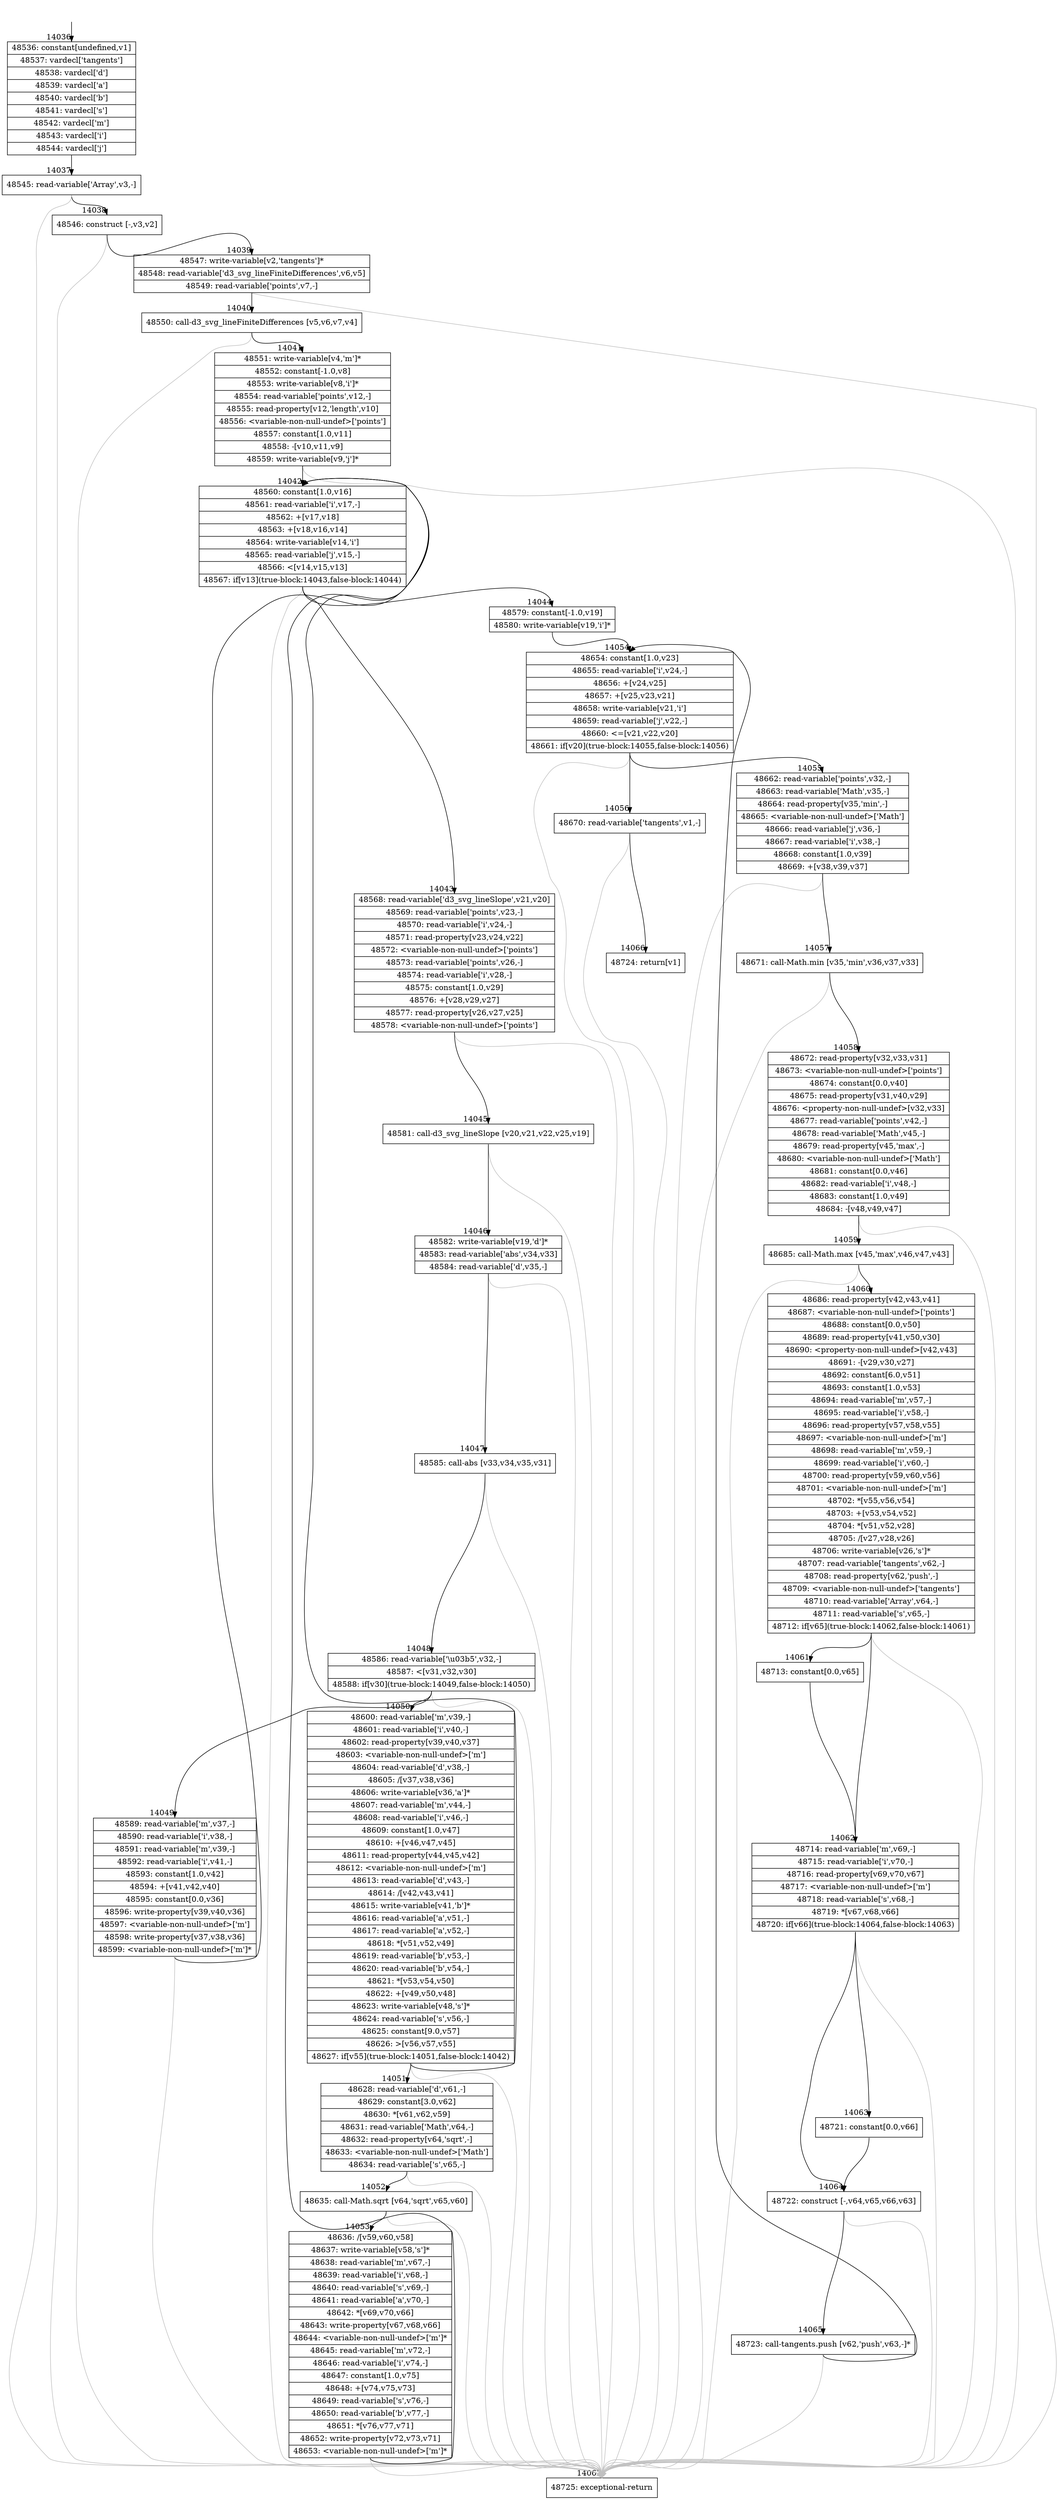 digraph {
rankdir="TD"
BB_entry1296[shape=none,label=""];
BB_entry1296 -> BB14036 [tailport=s, headport=n, headlabel="    14036"]
BB14036 [shape=record label="{48536: constant[undefined,v1]|48537: vardecl['tangents']|48538: vardecl['d']|48539: vardecl['a']|48540: vardecl['b']|48541: vardecl['s']|48542: vardecl['m']|48543: vardecl['i']|48544: vardecl['j']}" ] 
BB14036 -> BB14037 [tailport=s, headport=n, headlabel="      14037"]
BB14037 [shape=record label="{48545: read-variable['Array',v3,-]}" ] 
BB14037 -> BB14038 [tailport=s, headport=n, headlabel="      14038"]
BB14037 -> BB14067 [tailport=s, headport=n, color=gray, headlabel="      14067"]
BB14038 [shape=record label="{48546: construct [-,v3,v2]}" ] 
BB14038 -> BB14039 [tailport=s, headport=n, headlabel="      14039"]
BB14038 -> BB14067 [tailport=s, headport=n, color=gray]
BB14039 [shape=record label="{48547: write-variable[v2,'tangents']*|48548: read-variable['d3_svg_lineFiniteDifferences',v6,v5]|48549: read-variable['points',v7,-]}" ] 
BB14039 -> BB14040 [tailport=s, headport=n, headlabel="      14040"]
BB14039 -> BB14067 [tailport=s, headport=n, color=gray]
BB14040 [shape=record label="{48550: call-d3_svg_lineFiniteDifferences [v5,v6,v7,v4]}" ] 
BB14040 -> BB14041 [tailport=s, headport=n, headlabel="      14041"]
BB14040 -> BB14067 [tailport=s, headport=n, color=gray]
BB14041 [shape=record label="{48551: write-variable[v4,'m']*|48552: constant[-1.0,v8]|48553: write-variable[v8,'i']*|48554: read-variable['points',v12,-]|48555: read-property[v12,'length',v10]|48556: \<variable-non-null-undef\>['points']|48557: constant[1.0,v11]|48558: -[v10,v11,v9]|48559: write-variable[v9,'j']*}" ] 
BB14041 -> BB14042 [tailport=s, headport=n, headlabel="      14042"]
BB14041 -> BB14067 [tailport=s, headport=n, color=gray]
BB14042 [shape=record label="{48560: constant[1.0,v16]|48561: read-variable['i',v17,-]|48562: +[v17,v18]|48563: +[v18,v16,v14]|48564: write-variable[v14,'i']|48565: read-variable['j',v15,-]|48566: \<[v14,v15,v13]|48567: if[v13](true-block:14043,false-block:14044)}" ] 
BB14042 -> BB14043 [tailport=s, headport=n, headlabel="      14043"]
BB14042 -> BB14044 [tailport=s, headport=n, headlabel="      14044"]
BB14042 -> BB14067 [tailport=s, headport=n, color=gray]
BB14043 [shape=record label="{48568: read-variable['d3_svg_lineSlope',v21,v20]|48569: read-variable['points',v23,-]|48570: read-variable['i',v24,-]|48571: read-property[v23,v24,v22]|48572: \<variable-non-null-undef\>['points']|48573: read-variable['points',v26,-]|48574: read-variable['i',v28,-]|48575: constant[1.0,v29]|48576: +[v28,v29,v27]|48577: read-property[v26,v27,v25]|48578: \<variable-non-null-undef\>['points']}" ] 
BB14043 -> BB14045 [tailport=s, headport=n, headlabel="      14045"]
BB14043 -> BB14067 [tailport=s, headport=n, color=gray]
BB14044 [shape=record label="{48579: constant[-1.0,v19]|48580: write-variable[v19,'i']*}" ] 
BB14044 -> BB14054 [tailport=s, headport=n, headlabel="      14054"]
BB14045 [shape=record label="{48581: call-d3_svg_lineSlope [v20,v21,v22,v25,v19]}" ] 
BB14045 -> BB14046 [tailport=s, headport=n, headlabel="      14046"]
BB14045 -> BB14067 [tailport=s, headport=n, color=gray]
BB14046 [shape=record label="{48582: write-variable[v19,'d']*|48583: read-variable['abs',v34,v33]|48584: read-variable['d',v35,-]}" ] 
BB14046 -> BB14047 [tailport=s, headport=n, headlabel="      14047"]
BB14046 -> BB14067 [tailport=s, headport=n, color=gray]
BB14047 [shape=record label="{48585: call-abs [v33,v34,v35,v31]}" ] 
BB14047 -> BB14048 [tailport=s, headport=n, headlabel="      14048"]
BB14047 -> BB14067 [tailport=s, headport=n, color=gray]
BB14048 [shape=record label="{48586: read-variable['\\u03b5',v32,-]|48587: \<[v31,v32,v30]|48588: if[v30](true-block:14049,false-block:14050)}" ] 
BB14048 -> BB14049 [tailport=s, headport=n, headlabel="      14049"]
BB14048 -> BB14050 [tailport=s, headport=n, headlabel="      14050"]
BB14048 -> BB14067 [tailport=s, headport=n, color=gray]
BB14049 [shape=record label="{48589: read-variable['m',v37,-]|48590: read-variable['i',v38,-]|48591: read-variable['m',v39,-]|48592: read-variable['i',v41,-]|48593: constant[1.0,v42]|48594: +[v41,v42,v40]|48595: constant[0.0,v36]|48596: write-property[v39,v40,v36]|48597: \<variable-non-null-undef\>['m']|48598: write-property[v37,v38,v36]|48599: \<variable-non-null-undef\>['m']*}" ] 
BB14049 -> BB14042 [tailport=s, headport=n]
BB14049 -> BB14067 [tailport=s, headport=n, color=gray]
BB14050 [shape=record label="{48600: read-variable['m',v39,-]|48601: read-variable['i',v40,-]|48602: read-property[v39,v40,v37]|48603: \<variable-non-null-undef\>['m']|48604: read-variable['d',v38,-]|48605: /[v37,v38,v36]|48606: write-variable[v36,'a']*|48607: read-variable['m',v44,-]|48608: read-variable['i',v46,-]|48609: constant[1.0,v47]|48610: +[v46,v47,v45]|48611: read-property[v44,v45,v42]|48612: \<variable-non-null-undef\>['m']|48613: read-variable['d',v43,-]|48614: /[v42,v43,v41]|48615: write-variable[v41,'b']*|48616: read-variable['a',v51,-]|48617: read-variable['a',v52,-]|48618: *[v51,v52,v49]|48619: read-variable['b',v53,-]|48620: read-variable['b',v54,-]|48621: *[v53,v54,v50]|48622: +[v49,v50,v48]|48623: write-variable[v48,'s']*|48624: read-variable['s',v56,-]|48625: constant[9.0,v57]|48626: \>[v56,v57,v55]|48627: if[v55](true-block:14051,false-block:14042)}" ] 
BB14050 -> BB14051 [tailport=s, headport=n, headlabel="      14051"]
BB14050 -> BB14042 [tailport=s, headport=n]
BB14050 -> BB14067 [tailport=s, headport=n, color=gray]
BB14051 [shape=record label="{48628: read-variable['d',v61,-]|48629: constant[3.0,v62]|48630: *[v61,v62,v59]|48631: read-variable['Math',v64,-]|48632: read-property[v64,'sqrt',-]|48633: \<variable-non-null-undef\>['Math']|48634: read-variable['s',v65,-]}" ] 
BB14051 -> BB14052 [tailport=s, headport=n, headlabel="      14052"]
BB14051 -> BB14067 [tailport=s, headport=n, color=gray]
BB14052 [shape=record label="{48635: call-Math.sqrt [v64,'sqrt',v65,v60]}" ] 
BB14052 -> BB14053 [tailport=s, headport=n, headlabel="      14053"]
BB14052 -> BB14067 [tailport=s, headport=n, color=gray]
BB14053 [shape=record label="{48636: /[v59,v60,v58]|48637: write-variable[v58,'s']*|48638: read-variable['m',v67,-]|48639: read-variable['i',v68,-]|48640: read-variable['s',v69,-]|48641: read-variable['a',v70,-]|48642: *[v69,v70,v66]|48643: write-property[v67,v68,v66]|48644: \<variable-non-null-undef\>['m']*|48645: read-variable['m',v72,-]|48646: read-variable['i',v74,-]|48647: constant[1.0,v75]|48648: +[v74,v75,v73]|48649: read-variable['s',v76,-]|48650: read-variable['b',v77,-]|48651: *[v76,v77,v71]|48652: write-property[v72,v73,v71]|48653: \<variable-non-null-undef\>['m']*}" ] 
BB14053 -> BB14042 [tailport=s, headport=n]
BB14053 -> BB14067 [tailport=s, headport=n, color=gray]
BB14054 [shape=record label="{48654: constant[1.0,v23]|48655: read-variable['i',v24,-]|48656: +[v24,v25]|48657: +[v25,v23,v21]|48658: write-variable[v21,'i']|48659: read-variable['j',v22,-]|48660: \<=[v21,v22,v20]|48661: if[v20](true-block:14055,false-block:14056)}" ] 
BB14054 -> BB14055 [tailport=s, headport=n, headlabel="      14055"]
BB14054 -> BB14056 [tailport=s, headport=n, headlabel="      14056"]
BB14054 -> BB14067 [tailport=s, headport=n, color=gray]
BB14055 [shape=record label="{48662: read-variable['points',v32,-]|48663: read-variable['Math',v35,-]|48664: read-property[v35,'min',-]|48665: \<variable-non-null-undef\>['Math']|48666: read-variable['j',v36,-]|48667: read-variable['i',v38,-]|48668: constant[1.0,v39]|48669: +[v38,v39,v37]}" ] 
BB14055 -> BB14057 [tailport=s, headport=n, headlabel="      14057"]
BB14055 -> BB14067 [tailport=s, headport=n, color=gray]
BB14056 [shape=record label="{48670: read-variable['tangents',v1,-]}" ] 
BB14056 -> BB14066 [tailport=s, headport=n, headlabel="      14066"]
BB14056 -> BB14067 [tailport=s, headport=n, color=gray]
BB14057 [shape=record label="{48671: call-Math.min [v35,'min',v36,v37,v33]}" ] 
BB14057 -> BB14058 [tailport=s, headport=n, headlabel="      14058"]
BB14057 -> BB14067 [tailport=s, headport=n, color=gray]
BB14058 [shape=record label="{48672: read-property[v32,v33,v31]|48673: \<variable-non-null-undef\>['points']|48674: constant[0.0,v40]|48675: read-property[v31,v40,v29]|48676: \<property-non-null-undef\>[v32,v33]|48677: read-variable['points',v42,-]|48678: read-variable['Math',v45,-]|48679: read-property[v45,'max',-]|48680: \<variable-non-null-undef\>['Math']|48681: constant[0.0,v46]|48682: read-variable['i',v48,-]|48683: constant[1.0,v49]|48684: -[v48,v49,v47]}" ] 
BB14058 -> BB14059 [tailport=s, headport=n, headlabel="      14059"]
BB14058 -> BB14067 [tailport=s, headport=n, color=gray]
BB14059 [shape=record label="{48685: call-Math.max [v45,'max',v46,v47,v43]}" ] 
BB14059 -> BB14060 [tailport=s, headport=n, headlabel="      14060"]
BB14059 -> BB14067 [tailport=s, headport=n, color=gray]
BB14060 [shape=record label="{48686: read-property[v42,v43,v41]|48687: \<variable-non-null-undef\>['points']|48688: constant[0.0,v50]|48689: read-property[v41,v50,v30]|48690: \<property-non-null-undef\>[v42,v43]|48691: -[v29,v30,v27]|48692: constant[6.0,v51]|48693: constant[1.0,v53]|48694: read-variable['m',v57,-]|48695: read-variable['i',v58,-]|48696: read-property[v57,v58,v55]|48697: \<variable-non-null-undef\>['m']|48698: read-variable['m',v59,-]|48699: read-variable['i',v60,-]|48700: read-property[v59,v60,v56]|48701: \<variable-non-null-undef\>['m']|48702: *[v55,v56,v54]|48703: +[v53,v54,v52]|48704: *[v51,v52,v28]|48705: /[v27,v28,v26]|48706: write-variable[v26,'s']*|48707: read-variable['tangents',v62,-]|48708: read-property[v62,'push',-]|48709: \<variable-non-null-undef\>['tangents']|48710: read-variable['Array',v64,-]|48711: read-variable['s',v65,-]|48712: if[v65](true-block:14062,false-block:14061)}" ] 
BB14060 -> BB14062 [tailport=s, headport=n, headlabel="      14062"]
BB14060 -> BB14061 [tailport=s, headport=n, headlabel="      14061"]
BB14060 -> BB14067 [tailport=s, headport=n, color=gray]
BB14061 [shape=record label="{48713: constant[0.0,v65]}" ] 
BB14061 -> BB14062 [tailport=s, headport=n]
BB14062 [shape=record label="{48714: read-variable['m',v69,-]|48715: read-variable['i',v70,-]|48716: read-property[v69,v70,v67]|48717: \<variable-non-null-undef\>['m']|48718: read-variable['s',v68,-]|48719: *[v67,v68,v66]|48720: if[v66](true-block:14064,false-block:14063)}" ] 
BB14062 -> BB14064 [tailport=s, headport=n, headlabel="      14064"]
BB14062 -> BB14063 [tailport=s, headport=n, headlabel="      14063"]
BB14062 -> BB14067 [tailport=s, headport=n, color=gray]
BB14063 [shape=record label="{48721: constant[0.0,v66]}" ] 
BB14063 -> BB14064 [tailport=s, headport=n]
BB14064 [shape=record label="{48722: construct [-,v64,v65,v66,v63]}" ] 
BB14064 -> BB14065 [tailport=s, headport=n, headlabel="      14065"]
BB14064 -> BB14067 [tailport=s, headport=n, color=gray]
BB14065 [shape=record label="{48723: call-tangents.push [v62,'push',v63,-]*}" ] 
BB14065 -> BB14054 [tailport=s, headport=n]
BB14065 -> BB14067 [tailport=s, headport=n, color=gray]
BB14066 [shape=record label="{48724: return[v1]}" ] 
BB14067 [shape=record label="{48725: exceptional-return}" ] 
//#$~ 8329
}
